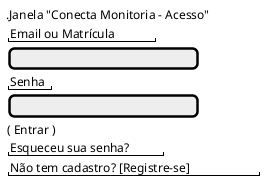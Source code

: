 ### 5.1. Tela de Login

url: https://www.plantuml.com/plantuml/png/pLIzRjim4Dxr50TDjWCtheiiMc8Z2H04S1BOG1R3muMwsWGeqYKf3wtp8bqx50ZGgO-W5yjHbWmvCOAuQO5oEXxlZjyFfO7pQBr3vQDl4S27AzIa4E8peqbuX97HqXih4Rem5EISYRaib0B45nbA1IQ74NfR_1AvmhWycSB-DTlqJKWltbJPWWljBLfeLnUwBpa9oi7b22vCETsCYQ-B7mOyPI0mHUUjEONfcEQIG-ewceMoX-WX6f1EIxRHu03crIG6ClHo9LDCoJLqE9TEoAMI6fCOujkRcmhKg7XqtFkPRF6eXGodKvWGmxotvhZVwv_KYbmQYw4KbVmQ29IL7tlryJavOMNnCv3aqmQAv7KPNqhwBog3JIl9wenPGL_yjj90cxDdg0LdDlQzH_rwgeCbMeJXqfeLbd8qNBZ3EIRGwR3-dGwiwn49JAzDHf2QEZEhx6dElMLafFrMqAFkWUkeREDRsVE0OiVc4a_fSH9StLdhgh7XCKE-8yiPZsf1RhPV-xgnLUbXIyt7jDsysdOel_KpViEvSNuFkvF_WTqVkhVp8ZRNfXorYk_AouoZJv2H8zV-Eu_aAbUBwZUmrQ_VutZYqUUygI6yXrNpiti2

**Código PlantUML:**
```plantuml
@startsalt
{
  .Janela "Conecta Monitoria - Acesso"
  {
    "Email ou Matrícula"
    [                       ]
    "Senha"
    [                       ]
    ( Entrar )
    "Esqueceu sua senha?"
    "Não tem cadastro? [Registre-se]"
  }
}
@endsalt
```

---

### 5.2. Painel do Aluno

url: https://www.plantuml.com/plantuml/dpng/jT2nIeCn50NWFKzno6G7jHPSd2gj84Afr54wNFDVvK9CvERIGUdJE0XTVOIyc8a_ukXandE-0-7EYv5QeMZkpG4dDvGu4lmY9mv6MEKabbK8nzZmanHJKboQx6IWWOjtG1y2VYabo4kKH1SU_dQzzcE-geVIje-izP22zFOUTspy_A3vT3QTdMCxokkir2b5UQM1ohSyc_xKIov1fNxKzupM_lwYmIuQ_ljj_qqUuIhjX1GRZcJrKoLZqj85fT0InQInlTkxEQUXN_mB

```plantuml
@startsalt
{
  .Janela "Conecta Monitoria - Registrar Atividades"
  {
    "Disciplina:" "POO"
    "Mês Referência:" [ Setembro/2025 ]
    "Horas Realizadas:" [ 10 ]
    "Descrição das Atividades:"
    [                                   ]
    [                                   ]
    [                                   ]
    ( Enviar Relatório ) ( Cancelar )
  }
}
@endsalt
```

## Painel do Professor - Aprovação de Relatórios

url: https://www.plantuml.com/plantuml/dpng/nLAnJW914EtlAoPNmH4KCJHK42qCYK8WeJ4K8pU1I_PsoSvWu_4ZjXOcjdx2_PXp7ATYY0d1n5UztScRVMzsUYpeXT58y1G0d0tGaa48hvobkI3SEfk8ymb24yPQaVpT9uvXXHwXl_Bk4VFN_CM5AjO6Yd2A2-n258s6moY2h6hHXVixbnB4hhgPXQNWUzyHsPYi47VBOgDv91g5h7WrV-F2nOI4qWVlpjkjTcVhvyPvrD952_QGxOJNn7EVR4EfvIbvlH4qI-8PL3WehEtcuQ6kV4oVXrzbn-RBVkJhBnpBWNITVqvtmk_jRqJvRAoibZyRIL9bbv0I4zV_Paa6QxCi9_WrltPB-KHGrdgeB9oIQXDiWXxPcD781m00

```plantuml
@startsalt
{
  .Janela "Conecta Monitoria - Relatórios para Aprovação"
  {
    "Vaga: **POO** | Monitor: [Nome do Monitor]"
    "Relatórios Pendentes:"
    +------------------------------------------------+
    | Mês: **Setembro/2025** | Horas: 10              |
    | Descrição: [Ver Detalhes]                      |
    | ( Aprovar ) ( Reprovar )                       |
    |------------------------------------------------|
    | Mês: **Agosto/2025** | Horas: 15              |
    | Descrição: [Ver Detalhes]                      |
    | ( Aprovar ) ( Reprovar )                       |
    +------------------------------------------------+
    "Relatórios Aprovados (Últimos 3 meses):"
    +------------------------------------------------+
    | Mês: Julho/2025 | Horas: 20 | Status: Aprovado |
    +------------------------------------------------+
  }
}
@endsalt
